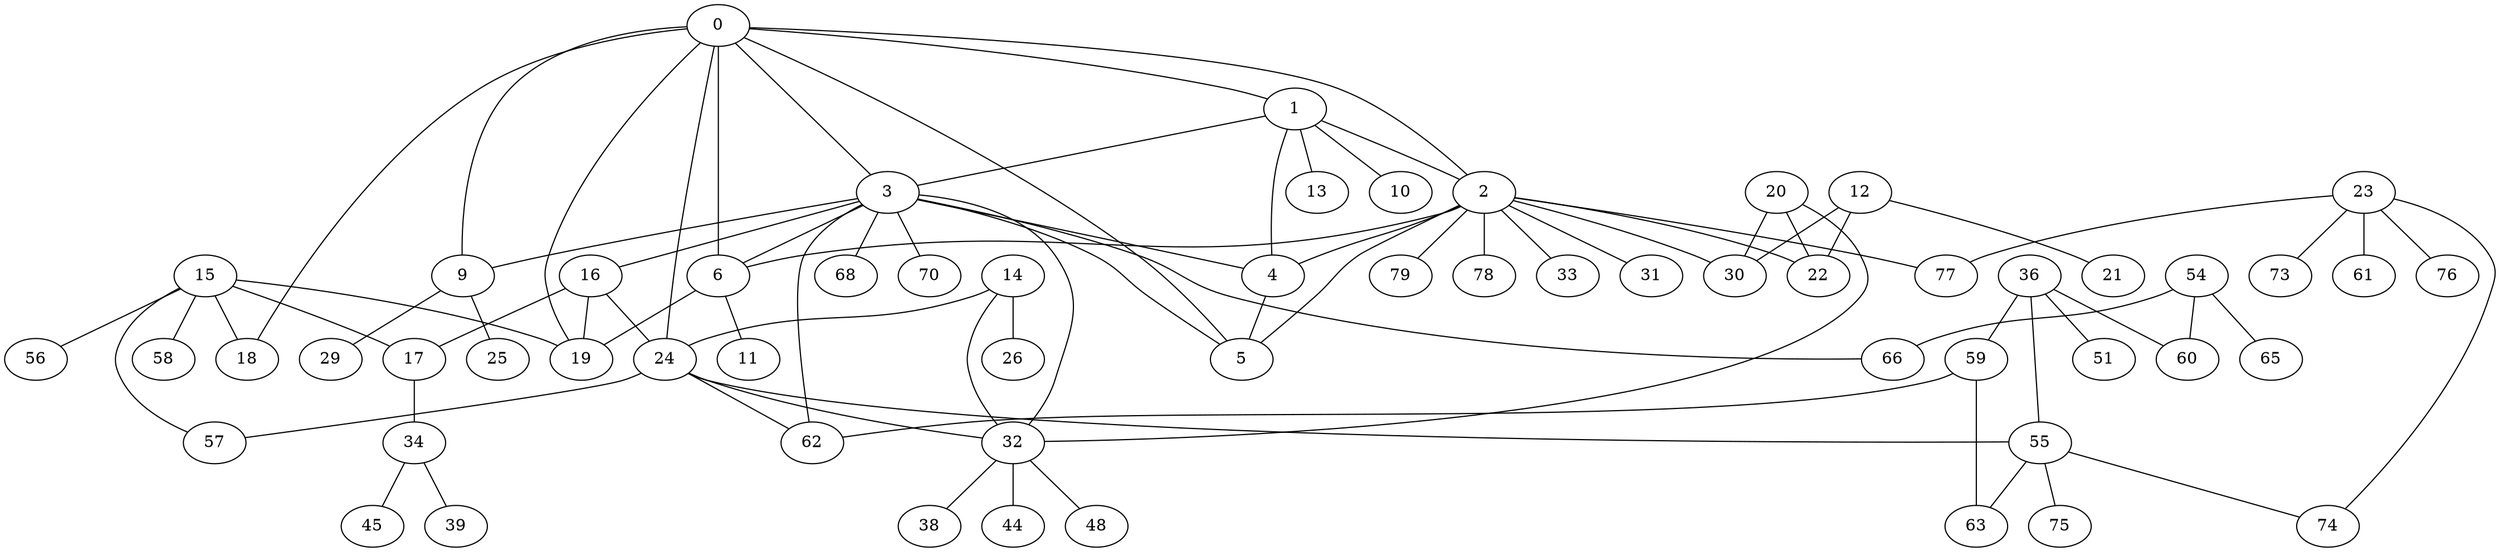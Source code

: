 graph G {
   0 -- 9
   0 -- 1
   0 -- 5
   0 -- 6
   0 -- 18
   0 -- 2
   0 -- 19
   0 -- 3
   0 -- 24
   1 -- 10
   1 -- 2
   1 -- 3
   1 -- 4
   1 -- 13
   2 -- 33
   2 -- 4
   2 -- 5
   2 -- 22
   2 -- 30
   2 -- 6
   2 -- 31
   2 -- 79
   2 -- 77
   2 -- 78
   3 -- 9
   3 -- 68
   3 -- 4
   3 -- 5
   3 -- 6
   3 -- 70
   3 -- 32
   3 -- 16
   3 -- 62
   3 -- 66
   4 -- 5
   6 -- 19
   6 -- 11
   9 -- 25
   9 -- 29
   12 -- 22
   12 -- 30
   12 -- 21
   14 -- 24
   14 -- 32
   14 -- 26
   15 -- 19
   15 -- 57
   15 -- 17
   15 -- 58
   15 -- 18
   15 -- 56
   16 -- 19
   16 -- 17
   16 -- 24
   17 -- 34
   20 -- 32
   20 -- 30
   20 -- 22
   23 -- 73
   23 -- 74
   23 -- 77
   23 -- 61
   23 -- 76
   24 -- 32
   24 -- 62
   24 -- 57
   24 -- 55
   32 -- 44
   32 -- 48
   32 -- 38
   34 -- 45
   34 -- 39
   36 -- 55
   36 -- 51
   36 -- 59
   36 -- 60
   54 -- 66
   54 -- 65
   54 -- 60
   55 -- 75
   55 -- 63
   55 -- 74
   59 -- 62
   59 -- 63
}
